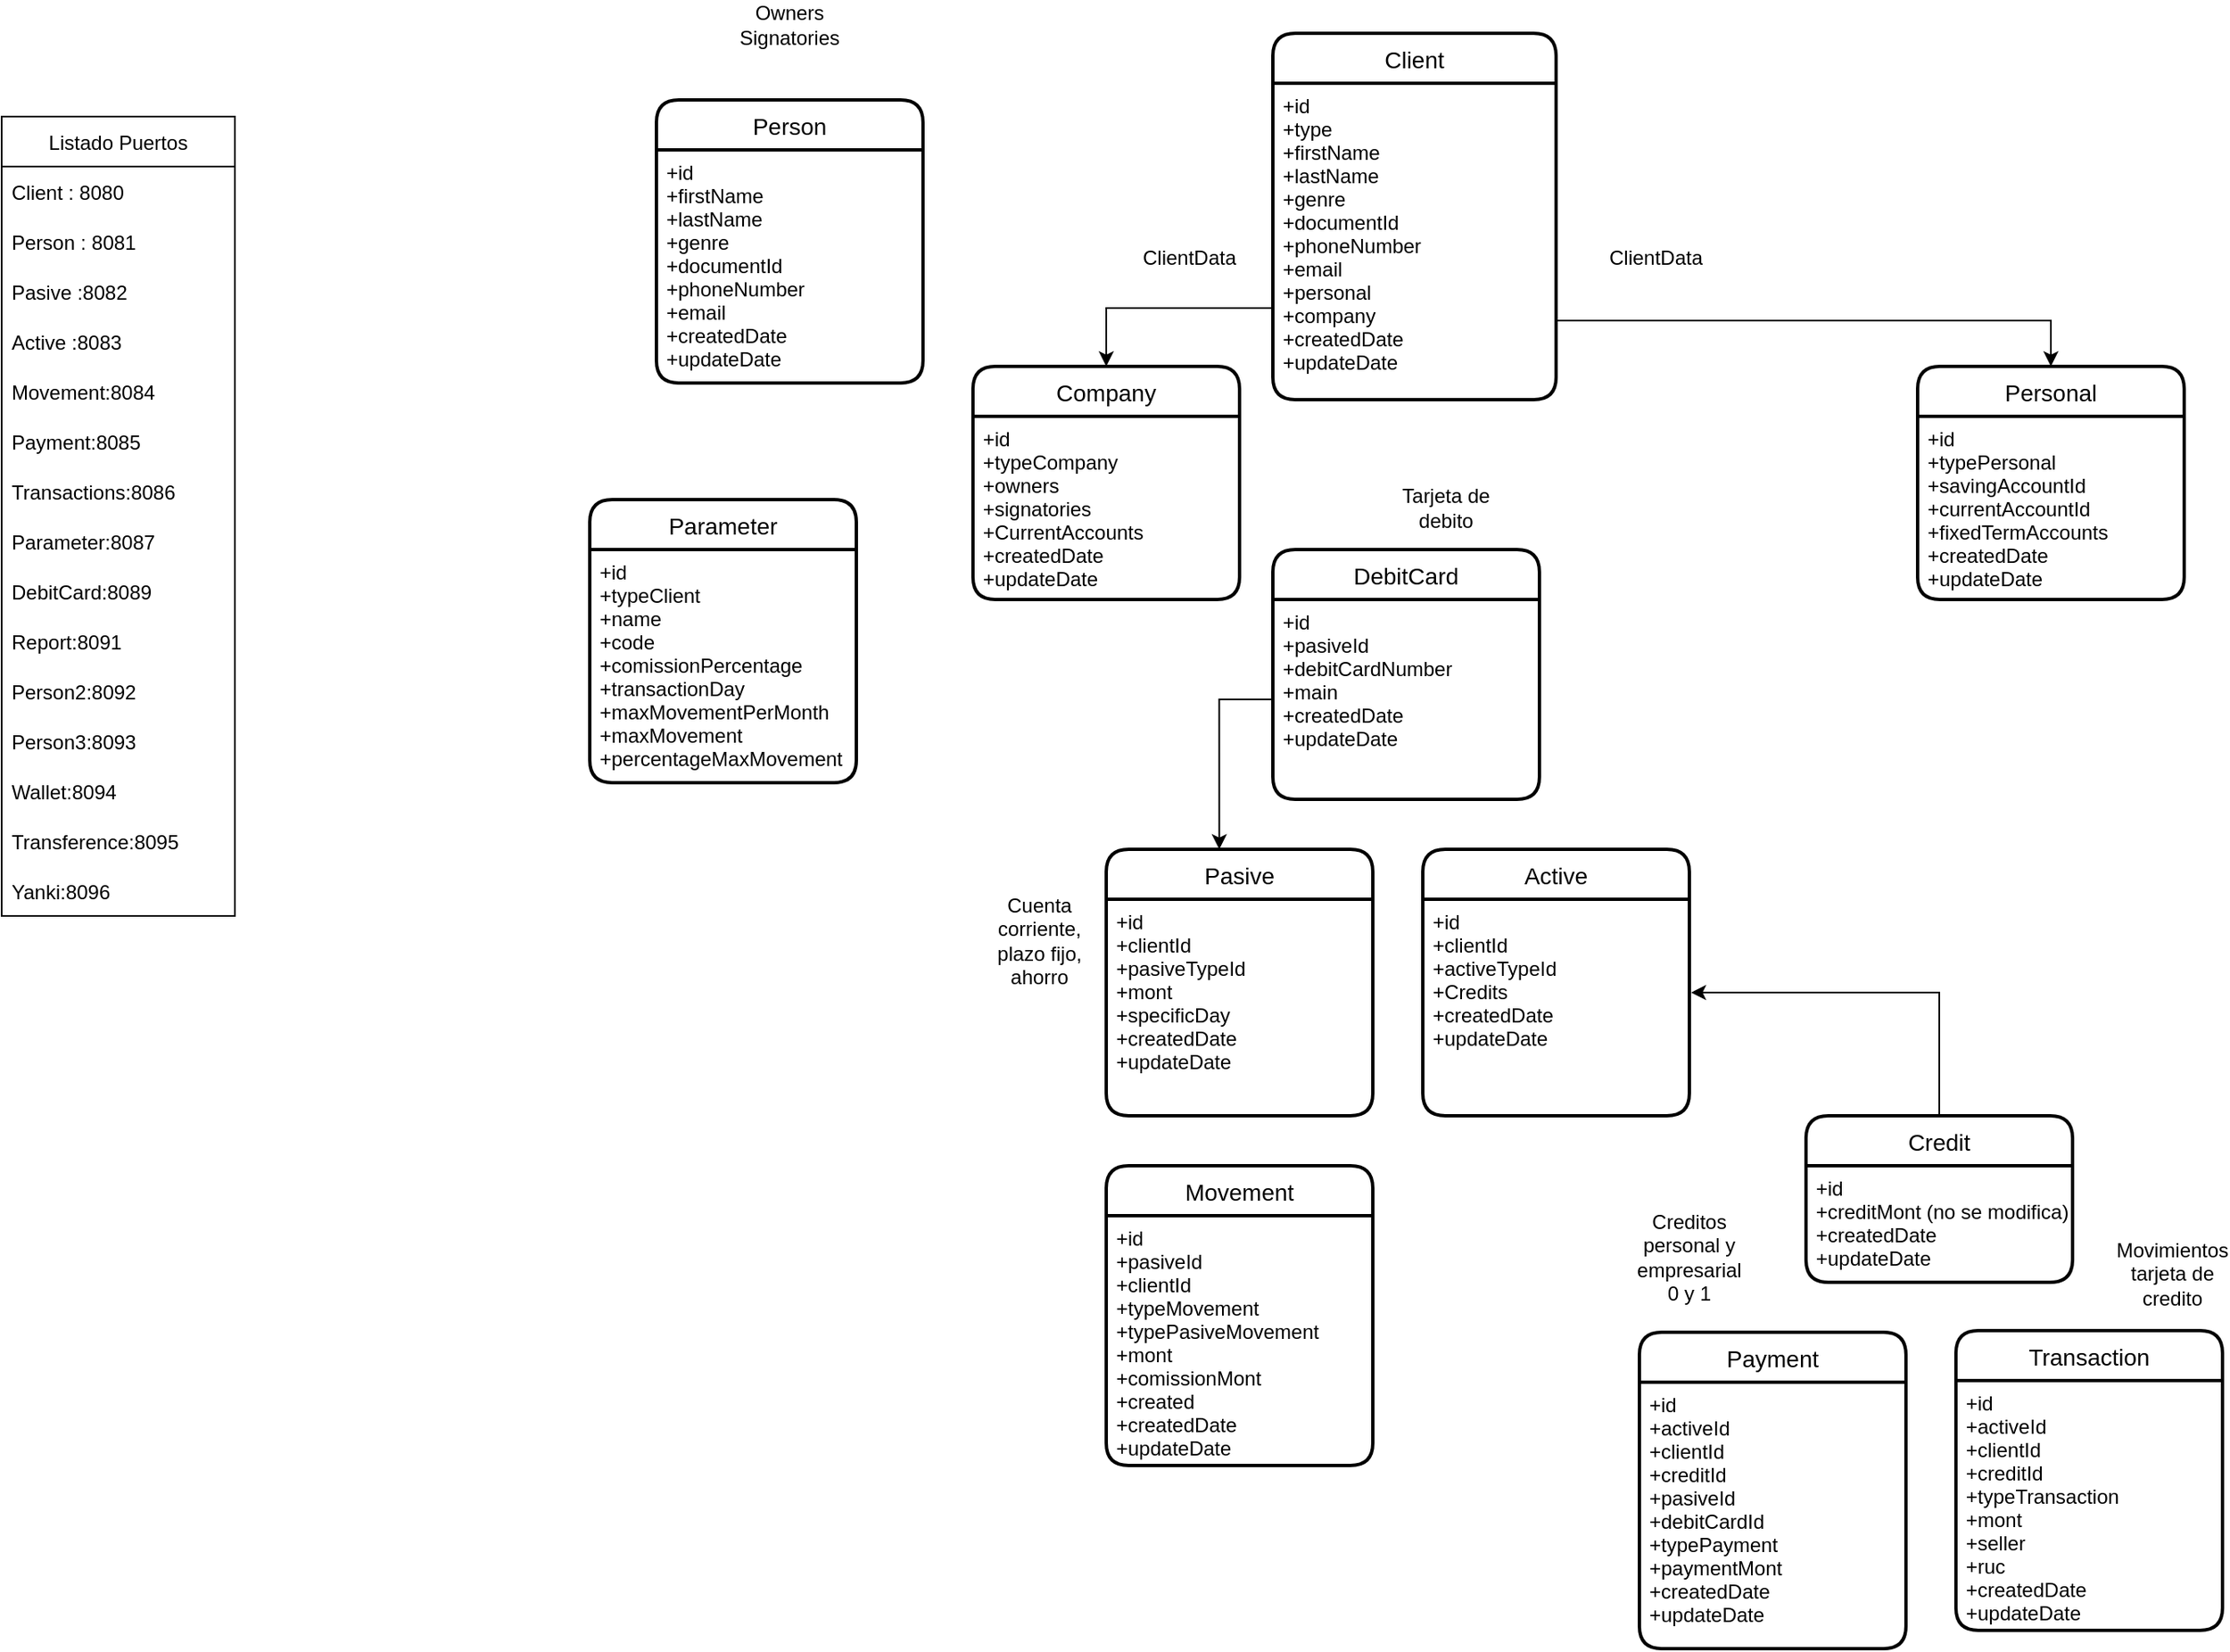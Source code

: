 <mxfile version="20.2.7" type="device" pages="4"><diagram id="omuaSJ0siyAIKUqH3UHu" name="Datos"><mxGraphModel dx="1935" dy="482" grid="1" gridSize="10" guides="1" tooltips="1" connect="1" arrows="1" fold="1" page="1" pageScale="1" pageWidth="827" pageHeight="1169" math="0" shadow="0"><root><mxCell id="0"/><mxCell id="1" parent="0"/><mxCell id="ndhe0c6cEdrRtykfHeMX-81" style="edgeStyle=orthogonalEdgeStyle;rounded=0;orthogonalLoop=1;jettySize=auto;html=1;exitX=0;exitY=0.75;exitDx=0;exitDy=0;entryX=0.5;entryY=0;entryDx=0;entryDy=0;" parent="1" source="ndhe0c6cEdrRtykfHeMX-49" target="ndhe0c6cEdrRtykfHeMX-76" edge="1"><mxGeometry relative="1" as="geometry"/></mxCell><mxCell id="ndhe0c6cEdrRtykfHeMX-49" value="Client" style="swimlane;childLayout=stackLayout;horizontal=1;startSize=30;horizontalStack=0;rounded=1;fontSize=14;fontStyle=0;strokeWidth=2;resizeParent=0;resizeLast=1;shadow=0;dashed=0;align=center;" parent="1" vertex="1"><mxGeometry x="280" y="210" width="170" height="220" as="geometry"/></mxCell><mxCell id="ndhe0c6cEdrRtykfHeMX-50" value="+id&#10;+type&#10;+firstName&#10;+lastName&#10;+genre&#10;+documentId&#10;+phoneNumber&#10;+email&#10;+personal&#10;+company&#10;+createdDate&#10;+updateDate&#10;" style="align=left;strokeColor=none;fillColor=none;spacingLeft=4;fontSize=12;verticalAlign=top;resizable=0;rotatable=0;part=1;" parent="ndhe0c6cEdrRtykfHeMX-49" vertex="1"><mxGeometry y="30" width="170" height="190" as="geometry"/></mxCell><mxCell id="-ac5fcYnfzVn6MVyRu91-4" style="edgeStyle=orthogonalEdgeStyle;rounded=0;orthogonalLoop=1;jettySize=auto;html=1;exitX=0.5;exitY=0;exitDx=0;exitDy=0;entryX=1.006;entryY=0.431;entryDx=0;entryDy=0;entryPerimeter=0;" parent="1" source="ndhe0c6cEdrRtykfHeMX-58" target="ndhe0c6cEdrRtykfHeMX-66" edge="1"><mxGeometry relative="1" as="geometry"/></mxCell><mxCell id="ndhe0c6cEdrRtykfHeMX-58" value="Credit" style="swimlane;childLayout=stackLayout;horizontal=1;startSize=30;horizontalStack=0;rounded=1;fontSize=14;fontStyle=0;strokeWidth=2;resizeParent=0;resizeLast=1;shadow=0;dashed=0;align=center;" parent="1" vertex="1"><mxGeometry x="600" y="860" width="160" height="100" as="geometry"/></mxCell><mxCell id="ndhe0c6cEdrRtykfHeMX-59" value="+id&#10;+creditMont (no se modifica)&#10;+createdDate&#10;+updateDate" style="align=left;strokeColor=none;fillColor=none;spacingLeft=4;fontSize=12;verticalAlign=top;resizable=0;rotatable=0;part=1;" parent="ndhe0c6cEdrRtykfHeMX-58" vertex="1"><mxGeometry y="30" width="160" height="70" as="geometry"/></mxCell><mxCell id="ndhe0c6cEdrRtykfHeMX-65" value="Active" style="swimlane;childLayout=stackLayout;horizontal=1;startSize=30;horizontalStack=0;rounded=1;fontSize=14;fontStyle=0;strokeWidth=2;resizeParent=0;resizeLast=1;shadow=0;dashed=0;align=center;fillColor=#FFFFFF;" parent="1" vertex="1"><mxGeometry x="370" y="700" width="160" height="160" as="geometry"/></mxCell><mxCell id="ndhe0c6cEdrRtykfHeMX-66" value="+id&#10;+clientId&#10;+activeTypeId&#10;+Credits&#10;+createdDate&#10;+updateDate&#10;" style="align=left;strokeColor=none;fillColor=none;spacingLeft=4;fontSize=12;verticalAlign=top;resizable=0;rotatable=0;part=1;" parent="ndhe0c6cEdrRtykfHeMX-65" vertex="1"><mxGeometry y="30" width="160" height="130" as="geometry"/></mxCell><mxCell id="ndhe0c6cEdrRtykfHeMX-69" value="Pasive" style="swimlane;childLayout=stackLayout;horizontal=1;startSize=30;horizontalStack=0;rounded=1;fontSize=14;fontStyle=0;strokeWidth=2;resizeParent=0;resizeLast=1;shadow=0;dashed=0;align=center;fillColor=#FFFFFF;" parent="1" vertex="1"><mxGeometry x="180" y="700" width="160" height="160" as="geometry"/></mxCell><mxCell id="ndhe0c6cEdrRtykfHeMX-70" value="+id&#10;+clientId&#10;+pasiveTypeId&#10;+mont&#10;+specificDay&#10;+createdDate&#10;+updateDate&#10;" style="align=left;strokeColor=none;fillColor=none;spacingLeft=4;fontSize=12;verticalAlign=top;resizable=0;rotatable=0;part=1;" parent="ndhe0c6cEdrRtykfHeMX-69" vertex="1"><mxGeometry y="30" width="160" height="130" as="geometry"/></mxCell><mxCell id="ndhe0c6cEdrRtykfHeMX-71" value="Movement" style="swimlane;childLayout=stackLayout;horizontal=1;startSize=30;horizontalStack=0;rounded=1;fontSize=14;fontStyle=0;strokeWidth=2;resizeParent=0;resizeLast=1;shadow=0;dashed=0;align=center;fillColor=#FFFFFF;" parent="1" vertex="1"><mxGeometry x="180" y="890" width="160" height="180" as="geometry"/></mxCell><mxCell id="ndhe0c6cEdrRtykfHeMX-72" value="+id&#10;+pasiveId&#10;+clientId&#10;+typeMovement&#10;+typePasiveMovement&#10;+mont&#10;+comissionMont&#10;+created&#10;+createdDate&#10;+updateDate" style="align=left;strokeColor=none;fillColor=none;spacingLeft=4;fontSize=12;verticalAlign=top;resizable=0;rotatable=0;part=1;" parent="ndhe0c6cEdrRtykfHeMX-71" vertex="1"><mxGeometry y="30" width="160" height="150" as="geometry"/></mxCell><mxCell id="ndhe0c6cEdrRtykfHeMX-76" value="Company" style="swimlane;childLayout=stackLayout;horizontal=1;startSize=30;horizontalStack=0;rounded=1;fontSize=14;fontStyle=0;strokeWidth=2;resizeParent=0;resizeLast=1;shadow=0;dashed=0;align=center;fillColor=#FFFFFF;" parent="1" vertex="1"><mxGeometry x="100" y="410" width="160" height="140" as="geometry"/></mxCell><mxCell id="ndhe0c6cEdrRtykfHeMX-77" value="+id&#10;+typeCompany&#10;+owners&#10;+signatories&#10;+CurrentAccounts&#10;+createdDate&#10;+updateDate" style="align=left;strokeColor=none;fillColor=none;spacingLeft=4;fontSize=12;verticalAlign=top;resizable=0;rotatable=0;part=1;" parent="ndhe0c6cEdrRtykfHeMX-76" vertex="1"><mxGeometry y="30" width="160" height="110" as="geometry"/></mxCell><mxCell id="ndhe0c6cEdrRtykfHeMX-78" value="Personal" style="swimlane;childLayout=stackLayout;horizontal=1;startSize=30;horizontalStack=0;rounded=1;fontSize=14;fontStyle=0;strokeWidth=2;resizeParent=0;resizeLast=1;shadow=0;dashed=0;align=center;fillColor=#FFFFFF;" parent="1" vertex="1"><mxGeometry x="667" y="410" width="160" height="140" as="geometry"/></mxCell><mxCell id="ndhe0c6cEdrRtykfHeMX-79" value="+id&#10;+typePersonal&#10;+savingAccountId&#10;+currentAccountId&#10;+fixedTermAccounts&#10;+createdDate&#10;+updateDate" style="align=left;strokeColor=none;fillColor=none;spacingLeft=4;fontSize=12;verticalAlign=top;resizable=0;rotatable=0;part=1;" parent="ndhe0c6cEdrRtykfHeMX-78" vertex="1"><mxGeometry y="30" width="160" height="110" as="geometry"/></mxCell><mxCell id="ndhe0c6cEdrRtykfHeMX-82" style="edgeStyle=orthogonalEdgeStyle;rounded=0;orthogonalLoop=1;jettySize=auto;html=1;exitX=1;exitY=0.75;exitDx=0;exitDy=0;entryX=0.5;entryY=0;entryDx=0;entryDy=0;" parent="1" source="ndhe0c6cEdrRtykfHeMX-50" target="ndhe0c6cEdrRtykfHeMX-78" edge="1"><mxGeometry relative="1" as="geometry"/></mxCell><mxCell id="ndhe0c6cEdrRtykfHeMX-83" value="Transaction" style="swimlane;childLayout=stackLayout;horizontal=1;startSize=30;horizontalStack=0;rounded=1;fontSize=14;fontStyle=0;strokeWidth=2;resizeParent=0;resizeLast=1;shadow=0;dashed=0;align=center;fillColor=#FFFFFF;" parent="1" vertex="1"><mxGeometry x="690" y="989" width="160" height="180" as="geometry"/></mxCell><mxCell id="ndhe0c6cEdrRtykfHeMX-84" value="+id&#10;+activeId&#10;+clientId&#10;+creditId&#10;+typeTransaction&#10;+mont&#10;+seller&#10;+ruc&#10;+createdDate&#10;+updateDate" style="align=left;strokeColor=none;fillColor=none;spacingLeft=4;fontSize=12;verticalAlign=top;resizable=0;rotatable=0;part=1;" parent="ndhe0c6cEdrRtykfHeMX-83" vertex="1"><mxGeometry y="30" width="160" height="150" as="geometry"/></mxCell><mxCell id="ndhe0c6cEdrRtykfHeMX-87" value="Person" style="swimlane;childLayout=stackLayout;horizontal=1;startSize=30;horizontalStack=0;rounded=1;fontSize=14;fontStyle=0;strokeWidth=2;resizeParent=0;resizeLast=1;shadow=0;dashed=0;align=center;fillColor=#FFFFFF;" parent="1" vertex="1"><mxGeometry x="-90" y="250" width="160" height="170" as="geometry"/></mxCell><mxCell id="ndhe0c6cEdrRtykfHeMX-88" value="+id&#10;+firstName&#10;+lastName&#10;+genre&#10;+documentId&#10;+phoneNumber&#10;+email&#10;+createdDate&#10;+updateDate" style="align=left;strokeColor=none;fillColor=none;spacingLeft=4;fontSize=12;verticalAlign=top;resizable=0;rotatable=0;part=1;" parent="ndhe0c6cEdrRtykfHeMX-87" vertex="1"><mxGeometry y="30" width="160" height="140" as="geometry"/></mxCell><mxCell id="ndhe0c6cEdrRtykfHeMX-90" value="Owners&lt;br&gt;Signatories" style="text;html=1;strokeColor=none;fillColor=none;align=center;verticalAlign=middle;whiteSpace=wrap;rounded=0;" parent="1" vertex="1"><mxGeometry x="-40" y="190" width="60" height="30" as="geometry"/></mxCell><mxCell id="RB3iRes-eeQbGvqpvh_d-6" value="Payment" style="swimlane;childLayout=stackLayout;horizontal=1;startSize=30;horizontalStack=0;rounded=1;fontSize=14;fontStyle=0;strokeWidth=2;resizeParent=0;resizeLast=1;shadow=0;dashed=0;align=center;" parent="1" vertex="1"><mxGeometry x="500" y="990" width="160" height="190" as="geometry"/></mxCell><mxCell id="RB3iRes-eeQbGvqpvh_d-7" value="+id&#10;+activeId&#10;+clientId&#10;+creditId&#10;+pasiveId&#10;+debitCardId&#10;+typePayment&#10;+paymentMont&#10;+createdDate&#10;+updateDate" style="align=left;strokeColor=none;fillColor=none;spacingLeft=4;fontSize=12;verticalAlign=top;resizable=0;rotatable=0;part=1;" parent="RB3iRes-eeQbGvqpvh_d-6" vertex="1"><mxGeometry y="30" width="160" height="160" as="geometry"/></mxCell><mxCell id="-ac5fcYnfzVn6MVyRu91-7" value="Parameter" style="swimlane;childLayout=stackLayout;horizontal=1;startSize=30;horizontalStack=0;rounded=1;fontSize=14;fontStyle=0;strokeWidth=2;resizeParent=0;resizeLast=1;shadow=0;dashed=0;align=center;fillColor=#FFFFFF;" parent="1" vertex="1"><mxGeometry x="-130" y="490" width="160" height="170" as="geometry"/></mxCell><mxCell id="-ac5fcYnfzVn6MVyRu91-8" value="+id&#10;+typeClient&#10;+name&#10;+code&#10;+comissionPercentage&#10;+transactionDay&#10;+maxMovementPerMonth&#10;+maxMovement&#10;+percentageMaxMovement" style="align=left;strokeColor=none;fillColor=none;spacingLeft=4;fontSize=12;verticalAlign=top;resizable=0;rotatable=0;part=1;" parent="-ac5fcYnfzVn6MVyRu91-7" vertex="1"><mxGeometry y="30" width="160" height="140" as="geometry"/></mxCell><mxCell id="-ac5fcYnfzVn6MVyRu91-11" value="Listado Puertos" style="swimlane;fontStyle=0;childLayout=stackLayout;horizontal=1;startSize=30;horizontalStack=0;resizeParent=1;resizeParentMax=0;resizeLast=0;collapsible=1;marginBottom=0;fillColor=#FFFFFF;" parent="1" vertex="1"><mxGeometry x="-483" y="260" width="140" height="480" as="geometry"/></mxCell><mxCell id="-ac5fcYnfzVn6MVyRu91-12" value="Client : 8080" style="text;strokeColor=none;fillColor=none;align=left;verticalAlign=middle;spacingLeft=4;spacingRight=4;overflow=hidden;points=[[0,0.5],[1,0.5]];portConstraint=eastwest;rotatable=0;" parent="-ac5fcYnfzVn6MVyRu91-11" vertex="1"><mxGeometry y="30" width="140" height="30" as="geometry"/></mxCell><mxCell id="-ac5fcYnfzVn6MVyRu91-13" value="Person : 8081" style="text;strokeColor=none;fillColor=none;align=left;verticalAlign=middle;spacingLeft=4;spacingRight=4;overflow=hidden;points=[[0,0.5],[1,0.5]];portConstraint=eastwest;rotatable=0;" parent="-ac5fcYnfzVn6MVyRu91-11" vertex="1"><mxGeometry y="60" width="140" height="30" as="geometry"/></mxCell><mxCell id="-ac5fcYnfzVn6MVyRu91-14" value="Pasive :8082" style="text;strokeColor=none;fillColor=none;align=left;verticalAlign=middle;spacingLeft=4;spacingRight=4;overflow=hidden;points=[[0,0.5],[1,0.5]];portConstraint=eastwest;rotatable=0;" parent="-ac5fcYnfzVn6MVyRu91-11" vertex="1"><mxGeometry y="90" width="140" height="30" as="geometry"/></mxCell><mxCell id="-ac5fcYnfzVn6MVyRu91-15" value="Active :8083" style="text;strokeColor=none;fillColor=none;align=left;verticalAlign=middle;spacingLeft=4;spacingRight=4;overflow=hidden;points=[[0,0.5],[1,0.5]];portConstraint=eastwest;rotatable=0;" parent="-ac5fcYnfzVn6MVyRu91-11" vertex="1"><mxGeometry y="120" width="140" height="30" as="geometry"/></mxCell><mxCell id="-ac5fcYnfzVn6MVyRu91-17" value="Movement:8084" style="text;strokeColor=none;fillColor=none;align=left;verticalAlign=middle;spacingLeft=4;spacingRight=4;overflow=hidden;points=[[0,0.5],[1,0.5]];portConstraint=eastwest;rotatable=0;" parent="-ac5fcYnfzVn6MVyRu91-11" vertex="1"><mxGeometry y="150" width="140" height="30" as="geometry"/></mxCell><mxCell id="-ac5fcYnfzVn6MVyRu91-18" value="Payment:8085" style="text;strokeColor=none;fillColor=none;align=left;verticalAlign=middle;spacingLeft=4;spacingRight=4;overflow=hidden;points=[[0,0.5],[1,0.5]];portConstraint=eastwest;rotatable=0;" parent="-ac5fcYnfzVn6MVyRu91-11" vertex="1"><mxGeometry y="180" width="140" height="30" as="geometry"/></mxCell><mxCell id="-ac5fcYnfzVn6MVyRu91-19" value="Transactions:8086" style="text;strokeColor=none;fillColor=none;align=left;verticalAlign=middle;spacingLeft=4;spacingRight=4;overflow=hidden;points=[[0,0.5],[1,0.5]];portConstraint=eastwest;rotatable=0;" parent="-ac5fcYnfzVn6MVyRu91-11" vertex="1"><mxGeometry y="210" width="140" height="30" as="geometry"/></mxCell><mxCell id="-ac5fcYnfzVn6MVyRu91-20" value="Parameter:8087" style="text;strokeColor=none;fillColor=none;align=left;verticalAlign=middle;spacingLeft=4;spacingRight=4;overflow=hidden;points=[[0,0.5],[1,0.5]];portConstraint=eastwest;rotatable=0;" parent="-ac5fcYnfzVn6MVyRu91-11" vertex="1"><mxGeometry y="240" width="140" height="30" as="geometry"/></mxCell><mxCell id="WS0yTKCs9LYmdAMzOkLl-1" value="DebitCard:8089" style="text;strokeColor=none;fillColor=none;align=left;verticalAlign=middle;spacingLeft=4;spacingRight=4;overflow=hidden;points=[[0,0.5],[1,0.5]];portConstraint=eastwest;rotatable=0;" vertex="1" parent="-ac5fcYnfzVn6MVyRu91-11"><mxGeometry y="270" width="140" height="30" as="geometry"/></mxCell><mxCell id="WS0yTKCs9LYmdAMzOkLl-2" value="Report:8091" style="text;strokeColor=none;fillColor=none;align=left;verticalAlign=middle;spacingLeft=4;spacingRight=4;overflow=hidden;points=[[0,0.5],[1,0.5]];portConstraint=eastwest;rotatable=0;" vertex="1" parent="-ac5fcYnfzVn6MVyRu91-11"><mxGeometry y="300" width="140" height="30" as="geometry"/></mxCell><mxCell id="WS0yTKCs9LYmdAMzOkLl-3" value="Person2:8092" style="text;strokeColor=none;fillColor=none;align=left;verticalAlign=middle;spacingLeft=4;spacingRight=4;overflow=hidden;points=[[0,0.5],[1,0.5]];portConstraint=eastwest;rotatable=0;" vertex="1" parent="-ac5fcYnfzVn6MVyRu91-11"><mxGeometry y="330" width="140" height="30" as="geometry"/></mxCell><mxCell id="WS0yTKCs9LYmdAMzOkLl-4" value="Person3:8093" style="text;strokeColor=none;fillColor=none;align=left;verticalAlign=middle;spacingLeft=4;spacingRight=4;overflow=hidden;points=[[0,0.5],[1,0.5]];portConstraint=eastwest;rotatable=0;" vertex="1" parent="-ac5fcYnfzVn6MVyRu91-11"><mxGeometry y="360" width="140" height="30" as="geometry"/></mxCell><mxCell id="WS0yTKCs9LYmdAMzOkLl-5" value="Wallet:8094" style="text;strokeColor=none;fillColor=none;align=left;verticalAlign=middle;spacingLeft=4;spacingRight=4;overflow=hidden;points=[[0,0.5],[1,0.5]];portConstraint=eastwest;rotatable=0;" vertex="1" parent="-ac5fcYnfzVn6MVyRu91-11"><mxGeometry y="390" width="140" height="30" as="geometry"/></mxCell><mxCell id="WS0yTKCs9LYmdAMzOkLl-6" value="Transference:8095" style="text;strokeColor=none;fillColor=none;align=left;verticalAlign=middle;spacingLeft=4;spacingRight=4;overflow=hidden;points=[[0,0.5],[1,0.5]];portConstraint=eastwest;rotatable=0;" vertex="1" parent="-ac5fcYnfzVn6MVyRu91-11"><mxGeometry y="420" width="140" height="30" as="geometry"/></mxCell><mxCell id="WS0yTKCs9LYmdAMzOkLl-7" value="Yanki:8096" style="text;strokeColor=none;fillColor=none;align=left;verticalAlign=middle;spacingLeft=4;spacingRight=4;overflow=hidden;points=[[0,0.5],[1,0.5]];portConstraint=eastwest;rotatable=0;" vertex="1" parent="-ac5fcYnfzVn6MVyRu91-11"><mxGeometry y="450" width="140" height="30" as="geometry"/></mxCell><mxCell id="cTvkO-yKQ_7w3FQSoPBx-1" value="ClientData" style="text;html=1;strokeColor=none;fillColor=none;align=center;verticalAlign=middle;whiteSpace=wrap;rounded=0;" parent="1" vertex="1"><mxGeometry x="200" y="330" width="60" height="30" as="geometry"/></mxCell><mxCell id="cTvkO-yKQ_7w3FQSoPBx-2" value="ClientData" style="text;html=1;strokeColor=none;fillColor=none;align=center;verticalAlign=middle;whiteSpace=wrap;rounded=0;" parent="1" vertex="1"><mxGeometry x="480" y="330" width="60" height="30" as="geometry"/></mxCell><mxCell id="4ToCrcBA6AvEk_0fzsOA-1" value="Tarjeta de debito" style="text;html=1;strokeColor=none;fillColor=none;align=center;verticalAlign=middle;whiteSpace=wrap;rounded=0;" parent="1" vertex="1"><mxGeometry x="353.5" y="480" width="60" height="30" as="geometry"/></mxCell><mxCell id="4ToCrcBA6AvEk_0fzsOA-2" value="Cuenta corriente, plazo fijo, ahorro" style="text;html=1;strokeColor=none;fillColor=none;align=center;verticalAlign=middle;whiteSpace=wrap;rounded=0;" parent="1" vertex="1"><mxGeometry x="110" y="740" width="60" height="30" as="geometry"/></mxCell><mxCell id="4ToCrcBA6AvEk_0fzsOA-3" value="DebitCard" style="swimlane;childLayout=stackLayout;horizontal=1;startSize=30;horizontalStack=0;rounded=1;fontSize=14;fontStyle=0;strokeWidth=2;resizeParent=0;resizeLast=1;shadow=0;dashed=0;align=center;fillColor=#FFFFFF;" parent="1" vertex="1"><mxGeometry x="280" y="520" width="160" height="150" as="geometry"/></mxCell><mxCell id="4ToCrcBA6AvEk_0fzsOA-4" value="+id&#10;+pasiveId&#10;+debitCardNumber&#10;+main&#10;+createdDate&#10;+updateDate" style="align=left;strokeColor=none;fillColor=none;spacingLeft=4;fontSize=12;verticalAlign=top;resizable=0;rotatable=0;part=1;" parent="4ToCrcBA6AvEk_0fzsOA-3" vertex="1"><mxGeometry y="30" width="160" height="120" as="geometry"/></mxCell><mxCell id="4ToCrcBA6AvEk_0fzsOA-5" style="edgeStyle=orthogonalEdgeStyle;rounded=0;orthogonalLoop=1;jettySize=auto;html=1;exitX=0;exitY=0.5;exitDx=0;exitDy=0;entryX=0.424;entryY=0;entryDx=0;entryDy=0;entryPerimeter=0;" parent="1" source="4ToCrcBA6AvEk_0fzsOA-4" target="ndhe0c6cEdrRtykfHeMX-69" edge="1"><mxGeometry relative="1" as="geometry"/></mxCell><mxCell id="4ToCrcBA6AvEk_0fzsOA-6" value="Creditos personal y empresarial 0 y 1" style="text;html=1;strokeColor=none;fillColor=none;align=center;verticalAlign=middle;whiteSpace=wrap;rounded=0;" parent="1" vertex="1"><mxGeometry x="500" y="930" width="60" height="30" as="geometry"/></mxCell><mxCell id="4ToCrcBA6AvEk_0fzsOA-8" value="Movimientos tarjeta de credito" style="text;html=1;strokeColor=none;fillColor=none;align=center;verticalAlign=middle;whiteSpace=wrap;rounded=0;" parent="1" vertex="1"><mxGeometry x="790" y="940" width="60" height="30" as="geometry"/></mxCell></root></mxGraphModel></diagram><diagram id="xKzj6Unur2LNxh3618Fb" name="Microservicios"><mxGraphModel dx="2664" dy="1787" grid="1" gridSize="10" guides="1" tooltips="1" connect="1" arrows="1" fold="1" page="1" pageScale="1" pageWidth="827" pageHeight="1169" math="0" shadow="0"><root><mxCell id="0"/><mxCell id="1" parent="0"/><mxCell id="anWezoIh6QLSYMVZtJLm-1" value="Github" style="ellipse;shape=cloud;whiteSpace=wrap;html=1;" parent="1" vertex="1"><mxGeometry x="224" y="435" width="120" height="80" as="geometry"/></mxCell><mxCell id="anWezoIh6QLSYMVZtJLm-2" value=".yml" style="text;html=1;strokeColor=none;fillColor=none;align=center;verticalAlign=middle;whiteSpace=wrap;rounded=0;" parent="1" vertex="1"><mxGeometry x="160" y="460" width="60" height="30" as="geometry"/></mxCell><mxCell id="RCsb7pNOo44VtZwaeQGA-13" style="edgeStyle=orthogonalEdgeStyle;rounded=0;orthogonalLoop=1;jettySize=auto;html=1;exitX=0.5;exitY=1;exitDx=0;exitDy=0;" parent="1" source="anWezoIh6QLSYMVZtJLm-3" target="anWezoIh6QLSYMVZtJLm-1" edge="1"><mxGeometry relative="1" as="geometry"/></mxCell><mxCell id="anWezoIh6QLSYMVZtJLm-3" value="Config Server" style="rounded=0;whiteSpace=wrap;html=1;" parent="1" vertex="1"><mxGeometry x="224" y="340" width="120" height="60" as="geometry"/></mxCell><mxCell id="RCsb7pNOo44VtZwaeQGA-25" style="edgeStyle=orthogonalEdgeStyle;rounded=0;orthogonalLoop=1;jettySize=auto;html=1;entryX=0;entryY=0.5;entryDx=0;entryDy=0;" parent="1" source="anWezoIh6QLSYMVZtJLm-4" target="anWezoIh6QLSYMVZtJLm-3" edge="1"><mxGeometry relative="1" as="geometry"/></mxCell><mxCell id="anWezoIh6QLSYMVZtJLm-4" value="eureka-server" style="rounded=0;whiteSpace=wrap;html=1;" parent="1" vertex="1"><mxGeometry x="120" y="160" width="120" height="60" as="geometry"/></mxCell><mxCell id="RCsb7pNOo44VtZwaeQGA-26" style="edgeStyle=orthogonalEdgeStyle;rounded=0;orthogonalLoop=1;jettySize=auto;html=1;entryX=0;entryY=0.5;entryDx=0;entryDy=0;" parent="1" source="anWezoIh6QLSYMVZtJLm-5" target="anWezoIh6QLSYMVZtJLm-3" edge="1"><mxGeometry relative="1" as="geometry"><Array as="points"><mxPoint x="80" y="30"/><mxPoint x="80" y="370"/></Array></mxGeometry></mxCell><mxCell id="RCsb7pNOo44VtZwaeQGA-34" style="edgeStyle=orthogonalEdgeStyle;rounded=0;orthogonalLoop=1;jettySize=auto;html=1;exitX=1;exitY=0.5;exitDx=0;exitDy=0;entryX=0;entryY=0.25;entryDx=0;entryDy=0;" parent="1" source="anWezoIh6QLSYMVZtJLm-5" target="RCsb7pNOo44VtZwaeQGA-31" edge="1"><mxGeometry relative="1" as="geometry"/></mxCell><mxCell id="anWezoIh6QLSYMVZtJLm-5" value="api-gateway" style="rounded=0;whiteSpace=wrap;html=1;" parent="1" vertex="1"><mxGeometry x="120" width="120" height="60" as="geometry"/></mxCell><mxCell id="anWezoIh6QLSYMVZtJLm-6" value="Person" style="rounded=0;whiteSpace=wrap;html=1;" parent="1" vertex="1"><mxGeometry x="520" y="-172" width="120" height="60" as="geometry"/></mxCell><mxCell id="anWezoIh6QLSYMVZtJLm-7" value="Client" style="rounded=0;whiteSpace=wrap;html=1;" parent="1" vertex="1"><mxGeometry x="520" y="-102" width="120" height="60" as="geometry"/></mxCell><mxCell id="anWezoIh6QLSYMVZtJLm-8" value="Active" style="rounded=0;whiteSpace=wrap;html=1;" parent="1" vertex="1"><mxGeometry x="520" y="-32" width="120" height="60" as="geometry"/></mxCell><mxCell id="anWezoIh6QLSYMVZtJLm-9" value="Pasive" style="rounded=0;whiteSpace=wrap;html=1;" parent="1" vertex="1"><mxGeometry x="520" y="38" width="120" height="60" as="geometry"/></mxCell><mxCell id="anWezoIh6QLSYMVZtJLm-10" value="Movement" style="rounded=0;whiteSpace=wrap;html=1;" parent="1" vertex="1"><mxGeometry x="520" y="108" width="120" height="60" as="geometry"/></mxCell><mxCell id="D-RM-YIr0pD2r-Ag6NJV-1" value="Parameter" style="rounded=0;whiteSpace=wrap;html=1;" parent="1" vertex="1"><mxGeometry x="520" y="178" width="120" height="60" as="geometry"/></mxCell><mxCell id="D-RM-YIr0pD2r-Ag6NJV-2" value="Payment" style="rounded=0;whiteSpace=wrap;html=1;" parent="1" vertex="1"><mxGeometry x="520" y="248" width="120" height="60" as="geometry"/></mxCell><mxCell id="D-RM-YIr0pD2r-Ag6NJV-3" value="Transaction" style="rounded=0;whiteSpace=wrap;html=1;" parent="1" vertex="1"><mxGeometry x="520" y="318" width="120" height="60" as="geometry"/></mxCell><mxCell id="D-RM-YIr0pD2r-Ag6NJV-4" value="DebitCard" style="rounded=0;whiteSpace=wrap;html=1;" parent="1" vertex="1"><mxGeometry x="520" y="388" width="120" height="60" as="geometry"/></mxCell><mxCell id="RCsb7pNOo44VtZwaeQGA-1" value="Report" style="rounded=0;whiteSpace=wrap;html=1;" parent="1" vertex="1"><mxGeometry x="520" y="458" width="120" height="60" as="geometry"/></mxCell><mxCell id="RCsb7pNOo44VtZwaeQGA-2" value="MongoDB" style="ellipse;whiteSpace=wrap;html=1;" parent="1" vertex="1"><mxGeometry x="720" y="210" width="120" height="80" as="geometry"/></mxCell><mxCell id="RCsb7pNOo44VtZwaeQGA-32" style="edgeStyle=orthogonalEdgeStyle;rounded=0;orthogonalLoop=1;jettySize=auto;html=1;exitX=1;exitY=0.5;exitDx=0;exitDy=0;entryX=0.5;entryY=0;entryDx=0;entryDy=0;" parent="1" source="RCsb7pNOo44VtZwaeQGA-31" target="RCsb7pNOo44VtZwaeQGA-2" edge="1"><mxGeometry relative="1" as="geometry"/></mxCell><mxCell id="RCsb7pNOo44VtZwaeQGA-33" style="edgeStyle=orthogonalEdgeStyle;rounded=0;orthogonalLoop=1;jettySize=auto;html=1;exitX=0;exitY=0.5;exitDx=0;exitDy=0;entryX=0.5;entryY=0;entryDx=0;entryDy=0;" parent="1" source="RCsb7pNOo44VtZwaeQGA-31" target="anWezoIh6QLSYMVZtJLm-3" edge="1"><mxGeometry relative="1" as="geometry"/></mxCell><mxCell id="RCsb7pNOo44VtZwaeQGA-35" style="edgeStyle=orthogonalEdgeStyle;rounded=0;orthogonalLoop=1;jettySize=auto;html=1;exitX=0;exitY=0.5;exitDx=0;exitDy=0;entryX=1;entryY=0.5;entryDx=0;entryDy=0;" parent="1" source="RCsb7pNOo44VtZwaeQGA-31" target="anWezoIh6QLSYMVZtJLm-4" edge="1"><mxGeometry relative="1" as="geometry"/></mxCell><mxCell id="sWOhwfor4EkZaiLGSyvJ-27" style="edgeStyle=orthogonalEdgeStyle;rounded=0;orthogonalLoop=1;jettySize=auto;html=1;entryX=1;entryY=0.5;entryDx=0;entryDy=0;" edge="1" parent="1" source="RCsb7pNOo44VtZwaeQGA-31" target="sWOhwfor4EkZaiLGSyvJ-25"><mxGeometry relative="1" as="geometry"><Array as="points"><mxPoint x="970" y="350"/><mxPoint x="970" y="708"/></Array></mxGeometry></mxCell><mxCell id="sWOhwfor4EkZaiLGSyvJ-28" style="edgeStyle=orthogonalEdgeStyle;rounded=0;orthogonalLoop=1;jettySize=auto;html=1;entryX=1;entryY=0.5;entryDx=0;entryDy=0;" edge="1" parent="1" source="RCsb7pNOo44VtZwaeQGA-31" target="sWOhwfor4EkZaiLGSyvJ-23"><mxGeometry relative="1" as="geometry"><Array as="points"><mxPoint x="970" y="350"/><mxPoint x="970" y="440"/></Array></mxGeometry></mxCell><mxCell id="sWOhwfor4EkZaiLGSyvJ-30" style="edgeStyle=orthogonalEdgeStyle;rounded=0;orthogonalLoop=1;jettySize=auto;html=1;exitX=1;exitY=0.5;exitDx=0;exitDy=0;entryX=1;entryY=0.5;entryDx=0;entryDy=0;" edge="1" parent="1" source="RCsb7pNOo44VtZwaeQGA-31" target="sWOhwfor4EkZaiLGSyvJ-29"><mxGeometry relative="1" as="geometry"><Array as="points"><mxPoint x="970" y="350"/><mxPoint x="970" y="810"/></Array></mxGeometry></mxCell><mxCell id="RCsb7pNOo44VtZwaeQGA-31" value="" style="rounded=0;whiteSpace=wrap;html=1;fillColor=none;" parent="1" vertex="1"><mxGeometry x="460" y="-290" width="230" height="1280" as="geometry"/></mxCell><mxCell id="RCsb7pNOo44VtZwaeQGA-36" value="Microservicios" style="text;html=1;strokeColor=none;fillColor=none;align=center;verticalAlign=middle;whiteSpace=wrap;rounded=0;" parent="1" vertex="1"><mxGeometry x="540" y="-242" width="60" height="30" as="geometry"/></mxCell><mxCell id="sWOhwfor4EkZaiLGSyvJ-1" value="Listado Puertos" style="swimlane;fontStyle=0;childLayout=stackLayout;horizontal=1;startSize=30;horizontalStack=0;resizeParent=1;resizeParentMax=0;resizeLast=0;collapsible=1;marginBottom=0;fillColor=#FFFFFF;" vertex="1" parent="1"><mxGeometry x="-360" y="50" width="140" height="480" as="geometry"/></mxCell><mxCell id="sWOhwfor4EkZaiLGSyvJ-2" value="Client : 8080" style="text;strokeColor=none;fillColor=none;align=left;verticalAlign=middle;spacingLeft=4;spacingRight=4;overflow=hidden;points=[[0,0.5],[1,0.5]];portConstraint=eastwest;rotatable=0;" vertex="1" parent="sWOhwfor4EkZaiLGSyvJ-1"><mxGeometry y="30" width="140" height="30" as="geometry"/></mxCell><mxCell id="sWOhwfor4EkZaiLGSyvJ-3" value="Person : 8081" style="text;strokeColor=none;fillColor=none;align=left;verticalAlign=middle;spacingLeft=4;spacingRight=4;overflow=hidden;points=[[0,0.5],[1,0.5]];portConstraint=eastwest;rotatable=0;" vertex="1" parent="sWOhwfor4EkZaiLGSyvJ-1"><mxGeometry y="60" width="140" height="30" as="geometry"/></mxCell><mxCell id="sWOhwfor4EkZaiLGSyvJ-4" value="Pasive :8082" style="text;strokeColor=none;fillColor=none;align=left;verticalAlign=middle;spacingLeft=4;spacingRight=4;overflow=hidden;points=[[0,0.5],[1,0.5]];portConstraint=eastwest;rotatable=0;" vertex="1" parent="sWOhwfor4EkZaiLGSyvJ-1"><mxGeometry y="90" width="140" height="30" as="geometry"/></mxCell><mxCell id="sWOhwfor4EkZaiLGSyvJ-5" value="Active :8083" style="text;strokeColor=none;fillColor=none;align=left;verticalAlign=middle;spacingLeft=4;spacingRight=4;overflow=hidden;points=[[0,0.5],[1,0.5]];portConstraint=eastwest;rotatable=0;" vertex="1" parent="sWOhwfor4EkZaiLGSyvJ-1"><mxGeometry y="120" width="140" height="30" as="geometry"/></mxCell><mxCell id="sWOhwfor4EkZaiLGSyvJ-6" value="Movement:8084" style="text;strokeColor=none;fillColor=none;align=left;verticalAlign=middle;spacingLeft=4;spacingRight=4;overflow=hidden;points=[[0,0.5],[1,0.5]];portConstraint=eastwest;rotatable=0;" vertex="1" parent="sWOhwfor4EkZaiLGSyvJ-1"><mxGeometry y="150" width="140" height="30" as="geometry"/></mxCell><mxCell id="sWOhwfor4EkZaiLGSyvJ-7" value="Payment:8085" style="text;strokeColor=none;fillColor=none;align=left;verticalAlign=middle;spacingLeft=4;spacingRight=4;overflow=hidden;points=[[0,0.5],[1,0.5]];portConstraint=eastwest;rotatable=0;" vertex="1" parent="sWOhwfor4EkZaiLGSyvJ-1"><mxGeometry y="180" width="140" height="30" as="geometry"/></mxCell><mxCell id="sWOhwfor4EkZaiLGSyvJ-8" value="Transactions:8086" style="text;strokeColor=none;fillColor=none;align=left;verticalAlign=middle;spacingLeft=4;spacingRight=4;overflow=hidden;points=[[0,0.5],[1,0.5]];portConstraint=eastwest;rotatable=0;" vertex="1" parent="sWOhwfor4EkZaiLGSyvJ-1"><mxGeometry y="210" width="140" height="30" as="geometry"/></mxCell><mxCell id="sWOhwfor4EkZaiLGSyvJ-9" value="Parameter:8087" style="text;strokeColor=none;fillColor=none;align=left;verticalAlign=middle;spacingLeft=4;spacingRight=4;overflow=hidden;points=[[0,0.5],[1,0.5]];portConstraint=eastwest;rotatable=0;" vertex="1" parent="sWOhwfor4EkZaiLGSyvJ-1"><mxGeometry y="240" width="140" height="30" as="geometry"/></mxCell><mxCell id="sWOhwfor4EkZaiLGSyvJ-10" value="DebitCard:8089" style="text;strokeColor=none;fillColor=none;align=left;verticalAlign=middle;spacingLeft=4;spacingRight=4;overflow=hidden;points=[[0,0.5],[1,0.5]];portConstraint=eastwest;rotatable=0;" vertex="1" parent="sWOhwfor4EkZaiLGSyvJ-1"><mxGeometry y="270" width="140" height="30" as="geometry"/></mxCell><mxCell id="sWOhwfor4EkZaiLGSyvJ-11" value="Report:8091" style="text;strokeColor=none;fillColor=none;align=left;verticalAlign=middle;spacingLeft=4;spacingRight=4;overflow=hidden;points=[[0,0.5],[1,0.5]];portConstraint=eastwest;rotatable=0;" vertex="1" parent="sWOhwfor4EkZaiLGSyvJ-1"><mxGeometry y="300" width="140" height="30" as="geometry"/></mxCell><mxCell id="sWOhwfor4EkZaiLGSyvJ-12" value="Person2:8092" style="text;strokeColor=none;fillColor=none;align=left;verticalAlign=middle;spacingLeft=4;spacingRight=4;overflow=hidden;points=[[0,0.5],[1,0.5]];portConstraint=eastwest;rotatable=0;" vertex="1" parent="sWOhwfor4EkZaiLGSyvJ-1"><mxGeometry y="330" width="140" height="30" as="geometry"/></mxCell><mxCell id="sWOhwfor4EkZaiLGSyvJ-13" value="Person3:8093" style="text;strokeColor=none;fillColor=none;align=left;verticalAlign=middle;spacingLeft=4;spacingRight=4;overflow=hidden;points=[[0,0.5],[1,0.5]];portConstraint=eastwest;rotatable=0;" vertex="1" parent="sWOhwfor4EkZaiLGSyvJ-1"><mxGeometry y="360" width="140" height="30" as="geometry"/></mxCell><mxCell id="sWOhwfor4EkZaiLGSyvJ-14" value="Wallet:8094" style="text;strokeColor=none;fillColor=none;align=left;verticalAlign=middle;spacingLeft=4;spacingRight=4;overflow=hidden;points=[[0,0.5],[1,0.5]];portConstraint=eastwest;rotatable=0;" vertex="1" parent="sWOhwfor4EkZaiLGSyvJ-1"><mxGeometry y="390" width="140" height="30" as="geometry"/></mxCell><mxCell id="sWOhwfor4EkZaiLGSyvJ-15" value="Transference:8095" style="text;strokeColor=none;fillColor=none;align=left;verticalAlign=middle;spacingLeft=4;spacingRight=4;overflow=hidden;points=[[0,0.5],[1,0.5]];portConstraint=eastwest;rotatable=0;" vertex="1" parent="sWOhwfor4EkZaiLGSyvJ-1"><mxGeometry y="420" width="140" height="30" as="geometry"/></mxCell><mxCell id="sWOhwfor4EkZaiLGSyvJ-16" value="Yanki:8096" style="text;strokeColor=none;fillColor=none;align=left;verticalAlign=middle;spacingLeft=4;spacingRight=4;overflow=hidden;points=[[0,0.5],[1,0.5]];portConstraint=eastwest;rotatable=0;" vertex="1" parent="sWOhwfor4EkZaiLGSyvJ-1"><mxGeometry y="450" width="140" height="30" as="geometry"/></mxCell><mxCell id="sWOhwfor4EkZaiLGSyvJ-26" style="edgeStyle=orthogonalEdgeStyle;rounded=0;orthogonalLoop=1;jettySize=auto;html=1;entryX=0;entryY=0.5;entryDx=0;entryDy=0;" edge="1" parent="1" source="sWOhwfor4EkZaiLGSyvJ-17" target="sWOhwfor4EkZaiLGSyvJ-24"><mxGeometry relative="1" as="geometry"/></mxCell><mxCell id="sWOhwfor4EkZaiLGSyvJ-17" value="Person2" style="rounded=0;whiteSpace=wrap;html=1;" vertex="1" parent="1"><mxGeometry x="520" y="528" width="120" height="60" as="geometry"/></mxCell><mxCell id="sWOhwfor4EkZaiLGSyvJ-18" value="Person3" style="rounded=0;whiteSpace=wrap;html=1;" vertex="1" parent="1"><mxGeometry x="520" y="598" width="120" height="60" as="geometry"/></mxCell><mxCell id="sWOhwfor4EkZaiLGSyvJ-20" value="Wallet" style="rounded=0;whiteSpace=wrap;html=1;" vertex="1" parent="1"><mxGeometry x="520" y="668" width="120" height="60" as="geometry"/></mxCell><mxCell id="sWOhwfor4EkZaiLGSyvJ-21" value="Transference" style="rounded=0;whiteSpace=wrap;html=1;" vertex="1" parent="1"><mxGeometry x="520" y="738" width="120" height="60" as="geometry"/></mxCell><mxCell id="sWOhwfor4EkZaiLGSyvJ-22" value="Yanki" style="rounded=0;whiteSpace=wrap;html=1;" vertex="1" parent="1"><mxGeometry x="520" y="810" width="120" height="60" as="geometry"/></mxCell><mxCell id="sWOhwfor4EkZaiLGSyvJ-23" value="Redis" style="ellipse;whiteSpace=wrap;html=1;" vertex="1" parent="1"><mxGeometry x="730" y="400" width="120" height="80" as="geometry"/></mxCell><mxCell id="sWOhwfor4EkZaiLGSyvJ-24" value="PostgresSql" style="ellipse;whiteSpace=wrap;html=1;" vertex="1" parent="1"><mxGeometry x="730" y="518" width="120" height="80" as="geometry"/></mxCell><mxCell id="sWOhwfor4EkZaiLGSyvJ-25" value="Kafka" style="ellipse;whiteSpace=wrap;html=1;" vertex="1" parent="1"><mxGeometry x="730" y="668" width="120" height="80" as="geometry"/></mxCell><mxCell id="sWOhwfor4EkZaiLGSyvJ-29" value="SonarQube" style="ellipse;whiteSpace=wrap;html=1;" vertex="1" parent="1"><mxGeometry x="730" y="770" width="120" height="80" as="geometry"/></mxCell></root></mxGraphModel></diagram><diagram id="zE9B0irZ7d8pq4a_TWPD" name="Avance4"><mxGraphModel dx="1935" dy="482" grid="1" gridSize="10" guides="1" tooltips="1" connect="1" arrows="1" fold="1" page="1" pageScale="1" pageWidth="827" pageHeight="1169" math="0" shadow="0"><root><mxCell id="0"/><mxCell id="1" parent="0"/><mxCell id="LLfn7iRYNqxzGsrNUOWG-1" value="Monedero" style="swimlane;childLayout=stackLayout;horizontal=1;startSize=30;horizontalStack=0;rounded=1;fontSize=14;fontStyle=0;strokeWidth=2;resizeParent=0;resizeLast=1;shadow=0;dashed=0;align=center;fillColor=#FFFFFF;" vertex="1" parent="1"><mxGeometry x="70" y="60" width="160" height="170" as="geometry"/></mxCell><mxCell id="LLfn7iRYNqxzGsrNUOWG-2" value="id string&#10;DNI string&#10;celular string&#10;correo string&#10;bootcoins float&#10;idYanki" style="align=left;strokeColor=none;fillColor=none;spacingLeft=4;fontSize=12;verticalAlign=top;resizable=0;rotatable=0;part=1;" vertex="1" parent="LLfn7iRYNqxzGsrNUOWG-1"><mxGeometry y="30" width="160" height="140" as="geometry"/></mxCell><mxCell id="LLfn7iRYNqxzGsrNUOWG-3" value="Transferencia" style="swimlane;childLayout=stackLayout;horizontal=1;startSize=30;horizontalStack=0;rounded=1;fontSize=14;fontStyle=0;strokeWidth=2;resizeParent=0;resizeLast=1;shadow=0;dashed=0;align=center;fillColor=#FFFFFF;" vertex="1" parent="1"><mxGeometry x="294" y="60" width="240" height="170" as="geometry"/></mxCell><mxCell id="LLfn7iRYNqxzGsrNUOWG-4" value="id&#10;numero_transaccion&#10;emisor { idMonedero, celular}&#10;receptor { idMonedero, celular}&#10;bootcoins&#10;tipo_transferencia (compra/venta)&#10;status = En proceso, Validando, &#10;ProcesoPago, Aceptado" style="align=left;strokeColor=none;fillColor=none;spacingLeft=4;fontSize=12;verticalAlign=top;resizable=0;rotatable=0;part=1;" vertex="1" parent="LLfn7iRYNqxzGsrNUOWG-3"><mxGeometry y="30" width="240" height="140" as="geometry"/></mxCell><mxCell id="LLfn7iRYNqxzGsrNUOWG-5" value="Yanki" style="swimlane;childLayout=stackLayout;horizontal=1;startSize=30;horizontalStack=0;rounded=1;fontSize=14;fontStyle=0;strokeWidth=2;resizeParent=0;resizeLast=1;shadow=0;dashed=0;align=center;fillColor=#FFFFFF;" vertex="1" parent="1"><mxGeometry x="610" y="60" width="160" height="170" as="geometry"/></mxCell><mxCell id="LLfn7iRYNqxzGsrNUOWG-6" value="id&#10;DNI&#10;celular&#10;correo&#10;monto" style="align=left;strokeColor=none;fillColor=none;spacingLeft=4;fontSize=12;verticalAlign=top;resizable=0;rotatable=0;part=1;" vertex="1" parent="LLfn7iRYNqxzGsrNUOWG-5"><mxGeometry y="30" width="160" height="140" as="geometry"/></mxCell><mxCell id="LLfn7iRYNqxzGsrNUOWG-7" value="Tasa Venta : 5.5&amp;nbsp;" style="text;html=1;strokeColor=none;fillColor=none;align=center;verticalAlign=middle;whiteSpace=wrap;rounded=0;" vertex="1" parent="1"><mxGeometry x="450" y="250" width="150" height="30" as="geometry"/></mxCell><mxCell id="LLfn7iRYNqxzGsrNUOWG-8" value="Tasa Compra: 5&amp;nbsp;" style="text;html=1;strokeColor=none;fillColor=none;align=center;verticalAlign=middle;whiteSpace=wrap;rounded=0;" vertex="1" parent="1"><mxGeometry x="450" y="280" width="150" height="30" as="geometry"/></mxCell><mxCell id="LLfn7iRYNqxzGsrNUOWG-10" value="RegistrarTransferencia/idMonedero/bootcoins/tipo_transferencia" style="text;html=1;strokeColor=none;fillColor=none;align=center;verticalAlign=middle;whiteSpace=wrap;rounded=0;" vertex="1" parent="1"><mxGeometry x="300" y="310" width="260" height="30" as="geometry"/></mxCell><mxCell id="LLfn7iRYNqxzGsrNUOWG-18" value="TomarTransferencia/idTransacion/idMonedero" style="text;html=1;strokeColor=none;fillColor=none;align=center;verticalAlign=middle;whiteSpace=wrap;rounded=0;" vertex="1" parent="1"><mxGeometry x="280" y="390" width="270" height="30" as="geometry"/></mxCell><mxCell id="LLfn7iRYNqxzGsrNUOWG-20" value="" style="endArrow=classic;html=1;rounded=0;" edge="1" parent="1"><mxGeometry width="50" height="50" relative="1" as="geometry"><mxPoint x="280" y="550" as="sourcePoint"/><mxPoint x="170" y="540" as="targetPoint"/></mxGeometry></mxCell><mxCell id="LLfn7iRYNqxzGsrNUOWG-21" value="IdEmisor,IdReceptor bootcoins, idTransferencia, tipo_transferencia" style="text;html=1;strokeColor=none;fillColor=none;align=center;verticalAlign=middle;whiteSpace=wrap;rounded=0;" vertex="1" parent="1"><mxGeometry x="185" y="480" width="130" height="30" as="geometry"/></mxCell><mxCell id="LLfn7iRYNqxzGsrNUOWG-22" value="" style="endArrow=classic;html=1;rounded=0;" edge="1" parent="1"><mxGeometry width="50" height="50" relative="1" as="geometry"><mxPoint x="180" y="600" as="sourcePoint"/><mxPoint x="300" y="610" as="targetPoint"/></mxGeometry></mxCell><mxCell id="LLfn7iRYNqxzGsrNUOWG-23" value="Validar Existencia" style="text;html=1;strokeColor=none;fillColor=none;align=center;verticalAlign=middle;whiteSpace=wrap;rounded=0;" vertex="1" parent="1"><mxGeometry x="180" y="250" width="60" height="30" as="geometry"/></mxCell><mxCell id="LLfn7iRYNqxzGsrNUOWG-24" value="IDTransferencia, boolean" style="text;html=1;strokeColor=none;fillColor=none;align=center;verticalAlign=middle;whiteSpace=wrap;rounded=0;" vertex="1" parent="1"><mxGeometry x="210" y="570" width="60" height="30" as="geometry"/></mxCell><mxCell id="LLfn7iRYNqxzGsrNUOWG-27" value="Usuario A registra&amp;nbsp;&lt;span style=&quot;text-align: left;&quot;&gt;{ idMonedero, celular}&lt;/span&gt;" style="text;html=1;strokeColor=none;fillColor=none;align=center;verticalAlign=middle;whiteSpace=wrap;rounded=0;" vertex="1" parent="1"><mxGeometry x="474" y="350" width="186" height="30" as="geometry"/></mxCell><mxCell id="LLfn7iRYNqxzGsrNUOWG-28" value="Usuario B registra&amp;nbsp;&lt;span style=&quot;text-align: left;&quot;&gt;{ idMonedero, celular}&lt;/span&gt;" style="text;html=1;strokeColor=none;fillColor=none;align=center;verticalAlign=middle;whiteSpace=wrap;rounded=0;" vertex="1" parent="1"><mxGeometry x="484" y="420" width="186" height="30" as="geometry"/></mxCell><mxCell id="LLfn7iRYNqxzGsrNUOWG-29" value="GenerarTransferencia/idTransacion" style="text;html=1;strokeColor=none;fillColor=none;align=center;verticalAlign=middle;whiteSpace=wrap;rounded=0;" vertex="1" parent="1"><mxGeometry x="284" y="450" width="270" height="30" as="geometry"/></mxCell><mxCell id="LLfn7iRYNqxzGsrNUOWG-30" value="Usuario A" style="text;html=1;strokeColor=none;fillColor=none;align=center;verticalAlign=middle;whiteSpace=wrap;rounded=0;" vertex="1" parent="1"><mxGeometry x="490" y="480" width="60" height="30" as="geometry"/></mxCell><mxCell id="LLfn7iRYNqxzGsrNUOWG-32" value="" style="endArrow=classic;html=1;rounded=0;" edge="1" parent="1"><mxGeometry width="50" height="50" relative="1" as="geometry"><mxPoint x="390" y="660" as="sourcePoint"/><mxPoint x="630" y="610" as="targetPoint"/></mxGeometry></mxCell><mxCell id="LLfn7iRYNqxzGsrNUOWG-33" value="Realizar pago" style="text;html=1;strokeColor=none;fillColor=none;align=center;verticalAlign=middle;whiteSpace=wrap;rounded=0;" vertex="1" parent="1"><mxGeometry x="474" y="600" width="60" height="30" as="geometry"/></mxCell><mxCell id="LLfn7iRYNqxzGsrNUOWG-34" value="" style="endArrow=classic;html=1;rounded=0;" edge="1" parent="1"><mxGeometry width="50" height="50" relative="1" as="geometry"><mxPoint x="680" y="670" as="sourcePoint"/><mxPoint x="440" y="730" as="targetPoint"/></mxGeometry></mxCell><mxCell id="LLfn7iRYNqxzGsrNUOWG-36" value="RealizarOperacion" style="text;html=1;strokeColor=none;fillColor=none;align=center;verticalAlign=middle;whiteSpace=wrap;rounded=0;" vertex="1" parent="1"><mxGeometry x="670" y="620" width="60" height="30" as="geometry"/></mxCell><mxCell id="LLfn7iRYNqxzGsrNUOWG-37" value="idtransancion,celularEmisor, celularReceptor,tipo_transferencia&lt;br&gt;&amp;nbsp;monto" style="text;html=1;strokeColor=none;fillColor=none;align=center;verticalAlign=middle;whiteSpace=wrap;rounded=0;" vertex="1" parent="1"><mxGeometry x="570" y="555" width="60" height="30" as="geometry"/></mxCell><mxCell id="LLfn7iRYNqxzGsrNUOWG-38" value="idTransacion, boolean" style="text;html=1;strokeColor=none;fillColor=none;align=center;verticalAlign=middle;whiteSpace=wrap;rounded=0;" vertex="1" parent="1"><mxGeometry x="537" y="670" width="60" height="30" as="geometry"/></mxCell><mxCell id="LLfn7iRYNqxzGsrNUOWG-39" value="Ok" style="text;html=1;strokeColor=none;fillColor=none;align=center;verticalAlign=middle;whiteSpace=wrap;rounded=0;" vertex="1" parent="1"><mxGeometry x="385" y="730" width="60" height="30" as="geometry"/></mxCell><mxCell id="LLfn7iRYNqxzGsrNUOWG-40" value="EstadoTransferencia/idTransferencia" style="text;html=1;strokeColor=none;fillColor=none;align=center;verticalAlign=middle;whiteSpace=wrap;rounded=0;" vertex="1" parent="1"><mxGeometry x="424" y="850" width="60" height="30" as="geometry"/></mxCell><mxCell id="LLfn7iRYNqxzGsrNUOWG-41" value="Usuario A&amp;nbsp; disminuye" style="text;html=1;strokeColor=none;fillColor=none;align=center;verticalAlign=middle;whiteSpace=wrap;rounded=0;" vertex="1" parent="1"><mxGeometry x="750" y="585" width="60" height="30" as="geometry"/></mxCell><mxCell id="LLfn7iRYNqxzGsrNUOWG-42" value="Usuario B aumenta" style="text;html=1;strokeColor=none;fillColor=none;align=center;verticalAlign=middle;whiteSpace=wrap;rounded=0;" vertex="1" parent="1"><mxGeometry x="750" y="650" width="60" height="30" as="geometry"/></mxCell><mxCell id="LLfn7iRYNqxzGsrNUOWG-43" value="Usuario A cuenta con el monto bool = true, sino false" style="text;html=1;strokeColor=none;fillColor=none;align=center;verticalAlign=middle;whiteSpace=wrap;rounded=0;" vertex="1" parent="1"><mxGeometry x="740" y="460" width="60" height="30" as="geometry"/></mxCell><mxCell id="LLfn7iRYNqxzGsrNUOWG-44" value="" style="endArrow=classic;html=1;rounded=0;" edge="1" parent="1"><mxGeometry width="50" height="50" relative="1" as="geometry"><mxPoint x="340" y="755" as="sourcePoint"/><mxPoint x="160" y="760" as="targetPoint"/></mxGeometry></mxCell><mxCell id="LLfn7iRYNqxzGsrNUOWG-45" value="Usuario A&amp;nbsp; aumenta" style="text;html=1;strokeColor=none;fillColor=none;align=center;verticalAlign=middle;whiteSpace=wrap;rounded=0;" vertex="1" parent="1"><mxGeometry x="70" y="770" width="60" height="30" as="geometry"/></mxCell><mxCell id="LLfn7iRYNqxzGsrNUOWG-46" value="Usuario B disminuye" style="text;html=1;strokeColor=none;fillColor=none;align=center;verticalAlign=middle;whiteSpace=wrap;rounded=0;" vertex="1" parent="1"><mxGeometry x="70" y="730" width="60" height="30" as="geometry"/></mxCell><mxCell id="LLfn7iRYNqxzGsrNUOWG-47" value="Validar que tenga bootcoins" style="text;html=1;strokeColor=none;fillColor=none;align=center;verticalAlign=middle;whiteSpace=wrap;rounded=0;" vertex="1" parent="1"><mxGeometry x="90" y="530" width="60" height="30" as="geometry"/></mxCell><mxCell id="LLfn7iRYNqxzGsrNUOWG-48" value="Actualiza bootcoins" style="text;html=1;strokeColor=none;fillColor=none;align=center;verticalAlign=middle;whiteSpace=wrap;rounded=0;" vertex="1" parent="1"><mxGeometry x="80" y="690" width="60" height="30" as="geometry"/></mxCell><mxCell id="LLfn7iRYNqxzGsrNUOWG-50" value="idReceptor, idEmisor, bootcoins,tipo_transferencia" style="text;html=1;strokeColor=none;fillColor=none;align=center;verticalAlign=middle;whiteSpace=wrap;rounded=0;" vertex="1" parent="1"><mxGeometry x="220" y="710" width="60" height="30" as="geometry"/></mxCell><mxCell id="LLfn7iRYNqxzGsrNUOWG-54" value="UsuarioA quiere comprar&lt;br&gt;Usuario B quiere vender" style="text;html=1;strokeColor=none;fillColor=none;align=center;verticalAlign=middle;whiteSpace=wrap;rounded=0;" vertex="1" parent="1"><mxGeometry x="30" y="310" width="60" height="30" as="geometry"/></mxCell><mxCell id="LLfn7iRYNqxzGsrNUOWG-55" value="Compra : 5" style="text;html=1;strokeColor=none;fillColor=none;align=center;verticalAlign=middle;whiteSpace=wrap;rounded=0;" vertex="1" parent="1"><mxGeometry x="100" y="310" width="60" height="30" as="geometry"/></mxCell><mxCell id="LLfn7iRYNqxzGsrNUOWG-56" value="UsuarioA quiere vender&lt;br&gt;Usuario B quiere comprar" style="text;html=1;strokeColor=none;fillColor=none;align=center;verticalAlign=middle;whiteSpace=wrap;rounded=0;" vertex="1" parent="1"><mxGeometry x="30" y="410" width="60" height="30" as="geometry"/></mxCell><mxCell id="LLfn7iRYNqxzGsrNUOWG-57" value="Venta :5.5" style="text;html=1;strokeColor=none;fillColor=none;align=center;verticalAlign=middle;whiteSpace=wrap;rounded=0;" vertex="1" parent="1"><mxGeometry x="110" y="410" width="60" height="30" as="geometry"/></mxCell><mxCell id="LLfn7iRYNqxzGsrNUOWG-59" value="template&lt;br&gt;template.send()" style="text;html=1;strokeColor=#0000FF;fillColor=none;align=center;verticalAlign=middle;whiteSpace=wrap;rounded=0;" vertex="1" parent="1"><mxGeometry x="330" y="525" width="60" height="30" as="geometry"/></mxCell><mxCell id="LLfn7iRYNqxzGsrNUOWG-60" value="void listener()" style="text;html=1;strokeColor=#0000FF;fillColor=none;align=center;verticalAlign=middle;whiteSpace=wrap;rounded=0;" vertex="1" parent="1"><mxGeometry x="10" y="525" width="60" height="30" as="geometry"/></mxCell><mxCell id="LLfn7iRYNqxzGsrNUOWG-61" value="template&lt;br&gt;template.send()" style="text;html=1;strokeColor=none;fillColor=none;align=center;verticalAlign=middle;whiteSpace=wrap;rounded=0;" vertex="1" parent="1"><mxGeometry x="10" y="570" width="60" height="30" as="geometry"/></mxCell><mxCell id="LLfn7iRYNqxzGsrNUOWG-62" value="void listener()" style="text;html=1;strokeColor=#0000FF;fillColor=none;align=center;verticalAlign=middle;whiteSpace=wrap;rounded=0;" vertex="1" parent="1"><mxGeometry x="340" y="580" width="60" height="30" as="geometry"/></mxCell><mxCell id="LLfn7iRYNqxzGsrNUOWG-63" value="8094" style="text;html=1;strokeColor=none;fillColor=none;align=center;verticalAlign=middle;whiteSpace=wrap;rounded=0;" vertex="1" parent="1"><mxGeometry x="140" y="20" width="60" height="30" as="geometry"/></mxCell><mxCell id="LLfn7iRYNqxzGsrNUOWG-64" value="8095" style="text;html=1;strokeColor=none;fillColor=none;align=center;verticalAlign=middle;whiteSpace=wrap;rounded=0;" vertex="1" parent="1"><mxGeometry x="385" y="10" width="60" height="30" as="geometry"/></mxCell><mxCell id="LLfn7iRYNqxzGsrNUOWG-65" value="8096" style="text;html=1;strokeColor=none;fillColor=none;align=center;verticalAlign=middle;whiteSpace=wrap;rounded=0;" vertex="1" parent="1"><mxGeometry x="600" y="10" width="60" height="30" as="geometry"/></mxCell></root></mxGraphModel></diagram><diagram id="TNZGe0k1C8H6P7z6a6fy" name="Página-4"><mxGraphModel dx="1108" dy="482" grid="1" gridSize="10" guides="1" tooltips="1" connect="1" arrows="1" fold="1" page="1" pageScale="1" pageWidth="827" pageHeight="1169" math="0" shadow="0"><root><mxCell id="0"/><mxCell id="1" parent="0"/><mxCell id="ubRWJtNoBA0ZoHLxNST2-1" value="Wallet" style="swimlane;childLayout=stackLayout;horizontal=1;startSize=30;horizontalStack=0;rounded=1;fontSize=14;fontStyle=0;strokeWidth=2;resizeParent=0;resizeLast=1;shadow=0;dashed=0;align=center;fillColor=#FFFFFF;" vertex="1" parent="1"><mxGeometry x="70" y="60" width="160" height="170" as="geometry"/></mxCell><mxCell id="VOi7E9NfWZaj8iKG5WWZ-1" value="Transference" style="swimlane;childLayout=stackLayout;horizontal=1;startSize=30;horizontalStack=0;rounded=1;fontSize=14;fontStyle=0;strokeWidth=2;resizeParent=0;resizeLast=1;shadow=0;dashed=0;align=center;fillColor=#FFFFFF;" vertex="1" parent="1"><mxGeometry x="294" y="60" width="240" height="170" as="geometry"/></mxCell><mxCell id="iid98JujK0YTIbt3jijK-1" value="Yanki" style="swimlane;childLayout=stackLayout;horizontal=1;startSize=30;horizontalStack=0;rounded=1;fontSize=14;fontStyle=0;strokeWidth=2;resizeParent=0;resizeLast=1;shadow=0;dashed=0;align=center;fillColor=#FFFFFF;" vertex="1" parent="1"><mxGeometry x="610" y="60" width="160" height="170" as="geometry"/></mxCell><mxCell id="iid98JujK0YTIbt3jijK-3" value="" style="endArrow=classic;html=1;rounded=0;" edge="1" parent="1"><mxGeometry width="50" height="50" relative="1" as="geometry"><mxPoint x="320" y="310" as="sourcePoint"/><mxPoint x="190" y="300" as="targetPoint"/></mxGeometry></mxCell><mxCell id="iid98JujK0YTIbt3jijK-5" value="" style="endArrow=classic;html=1;rounded=0;" edge="1" parent="1"><mxGeometry width="50" height="50" relative="1" as="geometry"><mxPoint x="530" y="300" as="sourcePoint"/><mxPoint x="650" y="310" as="targetPoint"/></mxGeometry></mxCell><mxCell id="iid98JujK0YTIbt3jijK-6" value="wallet-check" style="text;html=1;strokeColor=none;fillColor=none;align=center;verticalAlign=middle;whiteSpace=wrap;rounded=0;" vertex="1" parent="1"><mxGeometry x="100" y="290" width="60" height="30" as="geometry"/></mxCell><mxCell id="iid98JujK0YTIbt3jijK-7" value="wallet-update" style="text;html=1;strokeColor=none;fillColor=none;align=center;verticalAlign=middle;whiteSpace=wrap;rounded=0;" vertex="1" parent="1"><mxGeometry x="100" y="340" width="60" height="30" as="geometry"/></mxCell><mxCell id="iid98JujK0YTIbt3jijK-8" value="listeners" style="text;html=1;strokeColor=none;fillColor=none;align=center;verticalAlign=middle;whiteSpace=wrap;rounded=0;" vertex="1" parent="1"><mxGeometry x="110" y="250" width="60" height="30" as="geometry"/></mxCell><mxCell id="iid98JujK0YTIbt3jijK-9" value="" style="endArrow=classic;html=1;rounded=0;" edge="1" parent="1"><mxGeometry width="50" height="50" relative="1" as="geometry"><mxPoint x="190" y="390" as="sourcePoint"/><mxPoint x="340" y="370" as="targetPoint"/></mxGeometry></mxCell><mxCell id="iid98JujK0YTIbt3jijK-10" value="listeners" style="text;html=1;strokeColor=none;fillColor=none;align=center;verticalAlign=middle;whiteSpace=wrap;rounded=0;" vertex="1" parent="1"><mxGeometry x="390" y="250" width="60" height="30" as="geometry"/></mxCell><mxCell id="iid98JujK0YTIbt3jijK-11" value="transference_wallet-check" style="text;html=1;strokeColor=none;fillColor=none;align=center;verticalAlign=middle;whiteSpace=wrap;rounded=0;" vertex="1" parent="1"><mxGeometry x="380" y="340" width="60" height="30" as="geometry"/></mxCell><mxCell id="iid98JujK0YTIbt3jijK-12" value="transference_wallet-update" style="text;html=1;strokeColor=none;fillColor=none;align=center;verticalAlign=middle;whiteSpace=wrap;rounded=0;" vertex="1" parent="1"><mxGeometry x="380" y="390" width="60" height="30" as="geometry"/></mxCell><mxCell id="iid98JujK0YTIbt3jijK-13" value="listeners" style="text;html=1;strokeColor=none;fillColor=none;align=center;verticalAlign=middle;whiteSpace=wrap;rounded=0;" vertex="1" parent="1"><mxGeometry x="700" y="260" width="60" height="30" as="geometry"/></mxCell><mxCell id="iid98JujK0YTIbt3jijK-14" value="yanki-check" style="text;html=1;strokeColor=none;fillColor=none;align=center;verticalAlign=middle;whiteSpace=wrap;rounded=0;" vertex="1" parent="1"><mxGeometry x="690" y="300" width="60" height="30" as="geometry"/></mxCell><mxCell id="iid98JujK0YTIbt3jijK-15" value="yanki-update" style="text;html=1;strokeColor=none;fillColor=none;align=center;verticalAlign=middle;whiteSpace=wrap;rounded=0;" vertex="1" parent="1"><mxGeometry x="690" y="350" width="60" height="30" as="geometry"/></mxCell><mxCell id="iid98JujK0YTIbt3jijK-18" value="transference_yanki-check" style="text;html=1;strokeColor=none;fillColor=none;align=center;verticalAlign=middle;whiteSpace=wrap;rounded=0;" vertex="1" parent="1"><mxGeometry x="384" y="470" width="60" height="30" as="geometry"/></mxCell><mxCell id="iid98JujK0YTIbt3jijK-19" value="transference_yanki-update" style="text;html=1;strokeColor=none;fillColor=none;align=center;verticalAlign=middle;whiteSpace=wrap;rounded=0;" vertex="1" parent="1"><mxGeometry x="380" y="510" width="60" height="30" as="geometry"/></mxCell><mxCell id="iid98JujK0YTIbt3jijK-21" value="" style="endArrow=classic;html=1;rounded=0;" edge="1" parent="1"><mxGeometry width="50" height="50" relative="1" as="geometry"><mxPoint x="670" y="370" as="sourcePoint"/><mxPoint x="500" y="500" as="targetPoint"/></mxGeometry></mxCell><mxCell id="iid98JujK0YTIbt3jijK-22" value="RequestWallet" style="text;html=1;strokeColor=none;fillColor=none;align=center;verticalAlign=middle;whiteSpace=wrap;rounded=0;" vertex="1" parent="1"><mxGeometry x="250" y="250" width="60" height="30" as="geometry"/></mxCell><mxCell id="iid98JujK0YTIbt3jijK-23" value="ResponseTransference" style="text;html=1;strokeColor=none;fillColor=none;align=center;verticalAlign=middle;whiteSpace=wrap;rounded=0;" vertex="1" parent="1"><mxGeometry x="230" y="330" width="60" height="30" as="geometry"/></mxCell><mxCell id="iid98JujK0YTIbt3jijK-24" value="RequestYanki" style="text;html=1;strokeColor=none;fillColor=none;align=center;verticalAlign=middle;whiteSpace=wrap;rounded=0;" vertex="1" parent="1"><mxGeometry x="570" y="260" width="60" height="30" as="geometry"/></mxCell><mxCell id="iid98JujK0YTIbt3jijK-25" value="ResponseTransference" style="text;html=1;strokeColor=none;fillColor=none;align=center;verticalAlign=middle;whiteSpace=wrap;rounded=0;" vertex="1" parent="1"><mxGeometry x="534" y="380" width="60" height="30" as="geometry"/></mxCell></root></mxGraphModel></diagram></mxfile>